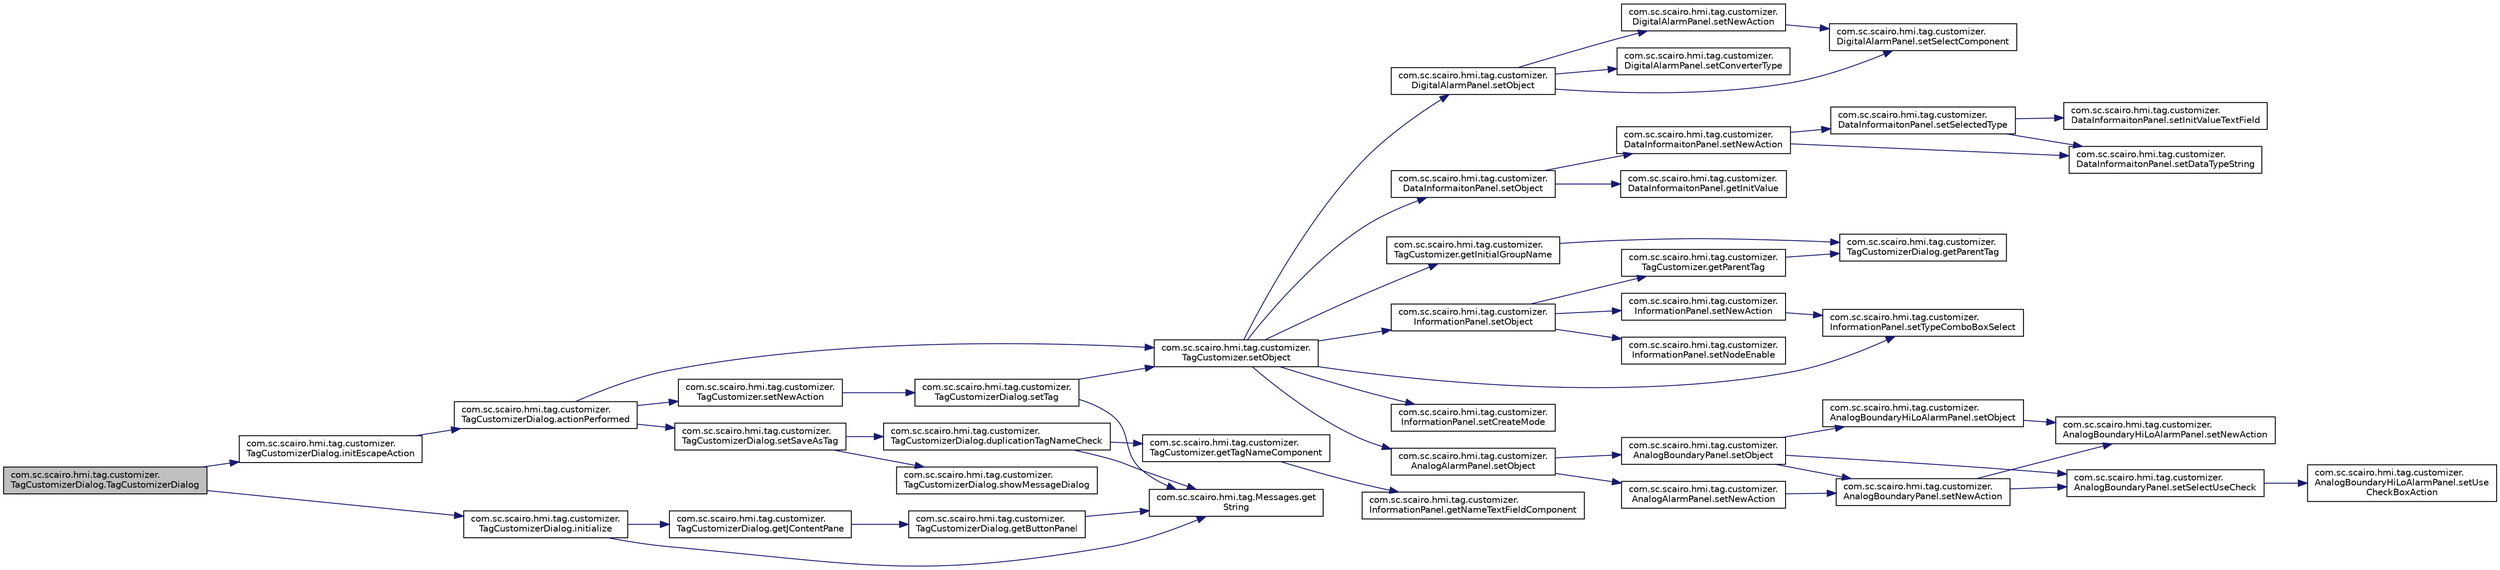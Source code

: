 digraph "com.sc.scairo.hmi.tag.customizer.TagCustomizerDialog.TagCustomizerDialog"
{
 // LATEX_PDF_SIZE
  edge [fontname="Helvetica",fontsize="10",labelfontname="Helvetica",labelfontsize="10"];
  node [fontname="Helvetica",fontsize="10",shape=record];
  rankdir="LR";
  Node1 [label="com.sc.scairo.hmi.tag.customizer.\lTagCustomizerDialog.TagCustomizerDialog",height=0.2,width=0.4,color="black", fillcolor="grey75", style="filled", fontcolor="black",tooltip=" "];
  Node1 -> Node2 [color="midnightblue",fontsize="10",style="solid",fontname="Helvetica"];
  Node2 [label="com.sc.scairo.hmi.tag.customizer.\lTagCustomizerDialog.initEscapeAction",height=0.2,width=0.4,color="black", fillcolor="white", style="filled",URL="$classcom_1_1sc_1_1scairo_1_1hmi_1_1tag_1_1customizer_1_1_tag_customizer_dialog.html#a4b9eaec90e9438d168233cdda3cbc0a4",tooltip=" "];
  Node2 -> Node3 [color="midnightblue",fontsize="10",style="solid",fontname="Helvetica"];
  Node3 [label="com.sc.scairo.hmi.tag.customizer.\lTagCustomizerDialog.actionPerformed",height=0.2,width=0.4,color="black", fillcolor="white", style="filled",URL="$classcom_1_1sc_1_1scairo_1_1hmi_1_1tag_1_1customizer_1_1_tag_customizer_dialog.html#ad7d18aa69a371fa4af76876c20be5c37",tooltip=" "];
  Node3 -> Node4 [color="midnightblue",fontsize="10",style="solid",fontname="Helvetica"];
  Node4 [label="com.sc.scairo.hmi.tag.customizer.\lTagCustomizer.setNewAction",height=0.2,width=0.4,color="black", fillcolor="white", style="filled",URL="$classcom_1_1sc_1_1scairo_1_1hmi_1_1tag_1_1customizer_1_1_tag_customizer.html#abbe2ccf4c832978b3c339263a9522f6e",tooltip=" "];
  Node4 -> Node5 [color="midnightblue",fontsize="10",style="solid",fontname="Helvetica"];
  Node5 [label="com.sc.scairo.hmi.tag.customizer.\lTagCustomizerDialog.setTag",height=0.2,width=0.4,color="black", fillcolor="white", style="filled",URL="$classcom_1_1sc_1_1scairo_1_1hmi_1_1tag_1_1customizer_1_1_tag_customizer_dialog.html#a0456908b86d06b9b9037fc92f2f819e8",tooltip=" "];
  Node5 -> Node6 [color="midnightblue",fontsize="10",style="solid",fontname="Helvetica"];
  Node6 [label="com.sc.scairo.hmi.tag.Messages.get\lString",height=0.2,width=0.4,color="black", fillcolor="white", style="filled",URL="$classcom_1_1sc_1_1scairo_1_1hmi_1_1tag_1_1_messages.html#a355064bf21250f7f7a71fe927ade06ea",tooltip=" "];
  Node5 -> Node7 [color="midnightblue",fontsize="10",style="solid",fontname="Helvetica"];
  Node7 [label="com.sc.scairo.hmi.tag.customizer.\lTagCustomizer.setObject",height=0.2,width=0.4,color="black", fillcolor="white", style="filled",URL="$classcom_1_1sc_1_1scairo_1_1hmi_1_1tag_1_1customizer_1_1_tag_customizer.html#a19215b7d8b7891b8370520914a9b62f6",tooltip=" "];
  Node7 -> Node8 [color="midnightblue",fontsize="10",style="solid",fontname="Helvetica"];
  Node8 [label="com.sc.scairo.hmi.tag.customizer.\lTagCustomizer.getInitialGroupName",height=0.2,width=0.4,color="black", fillcolor="white", style="filled",URL="$classcom_1_1sc_1_1scairo_1_1hmi_1_1tag_1_1customizer_1_1_tag_customizer.html#a75d03a180633c3e9430c75989379a5d5",tooltip=" "];
  Node8 -> Node9 [color="midnightblue",fontsize="10",style="solid",fontname="Helvetica"];
  Node9 [label="com.sc.scairo.hmi.tag.customizer.\lTagCustomizerDialog.getParentTag",height=0.2,width=0.4,color="black", fillcolor="white", style="filled",URL="$classcom_1_1sc_1_1scairo_1_1hmi_1_1tag_1_1customizer_1_1_tag_customizer_dialog.html#ad5a0372a5c02fc4ae4b0f404d687884d",tooltip=" "];
  Node7 -> Node10 [color="midnightblue",fontsize="10",style="solid",fontname="Helvetica"];
  Node10 [label="com.sc.scairo.hmi.tag.customizer.\lInformationPanel.setCreateMode",height=0.2,width=0.4,color="black", fillcolor="white", style="filled",URL="$classcom_1_1sc_1_1scairo_1_1hmi_1_1tag_1_1customizer_1_1_information_panel.html#a422ce395a91e3bb61e489362cb7d4e22",tooltip=" "];
  Node7 -> Node11 [color="midnightblue",fontsize="10",style="solid",fontname="Helvetica"];
  Node11 [label="com.sc.scairo.hmi.tag.customizer.\lAnalogAlarmPanel.setObject",height=0.2,width=0.4,color="black", fillcolor="white", style="filled",URL="$classcom_1_1sc_1_1scairo_1_1hmi_1_1tag_1_1customizer_1_1_analog_alarm_panel.html#a1cda6319d108feddab8ee3f3b600e9b0",tooltip=" "];
  Node11 -> Node12 [color="midnightblue",fontsize="10",style="solid",fontname="Helvetica"];
  Node12 [label="com.sc.scairo.hmi.tag.customizer.\lAnalogAlarmPanel.setNewAction",height=0.2,width=0.4,color="black", fillcolor="white", style="filled",URL="$classcom_1_1sc_1_1scairo_1_1hmi_1_1tag_1_1customizer_1_1_analog_alarm_panel.html#afc4b422322045f7faf95740b11089f65",tooltip=" "];
  Node12 -> Node13 [color="midnightblue",fontsize="10",style="solid",fontname="Helvetica"];
  Node13 [label="com.sc.scairo.hmi.tag.customizer.\lAnalogBoundaryPanel.setNewAction",height=0.2,width=0.4,color="black", fillcolor="white", style="filled",URL="$classcom_1_1sc_1_1scairo_1_1hmi_1_1tag_1_1customizer_1_1_analog_boundary_panel.html#a2b360ec6a7b550ddaa30f8e9b471f04e",tooltip=" "];
  Node13 -> Node14 [color="midnightblue",fontsize="10",style="solid",fontname="Helvetica"];
  Node14 [label="com.sc.scairo.hmi.tag.customizer.\lAnalogBoundaryHiLoAlarmPanel.setNewAction",height=0.2,width=0.4,color="black", fillcolor="white", style="filled",URL="$classcom_1_1sc_1_1scairo_1_1hmi_1_1tag_1_1customizer_1_1_analog_boundary_hi_lo_alarm_panel.html#a1d74ac8516d5e5075c605dd102d3f5c1",tooltip=" "];
  Node13 -> Node15 [color="midnightblue",fontsize="10",style="solid",fontname="Helvetica"];
  Node15 [label="com.sc.scairo.hmi.tag.customizer.\lAnalogBoundaryPanel.setSelectUseCheck",height=0.2,width=0.4,color="black", fillcolor="white", style="filled",URL="$classcom_1_1sc_1_1scairo_1_1hmi_1_1tag_1_1customizer_1_1_analog_boundary_panel.html#a3f53a9849cb7d864c989aa15c38b0f98",tooltip=" "];
  Node15 -> Node16 [color="midnightblue",fontsize="10",style="solid",fontname="Helvetica"];
  Node16 [label="com.sc.scairo.hmi.tag.customizer.\lAnalogBoundaryHiLoAlarmPanel.setUse\lCheckBoxAction",height=0.2,width=0.4,color="black", fillcolor="white", style="filled",URL="$classcom_1_1sc_1_1scairo_1_1hmi_1_1tag_1_1customizer_1_1_analog_boundary_hi_lo_alarm_panel.html#abc42a3bd983b6b033ecbfbd1d464066d",tooltip=" "];
  Node11 -> Node17 [color="midnightblue",fontsize="10",style="solid",fontname="Helvetica"];
  Node17 [label="com.sc.scairo.hmi.tag.customizer.\lAnalogBoundaryPanel.setObject",height=0.2,width=0.4,color="black", fillcolor="white", style="filled",URL="$classcom_1_1sc_1_1scairo_1_1hmi_1_1tag_1_1customizer_1_1_analog_boundary_panel.html#a78f421794f6c0ca4ef9cc8a39ea01d0a",tooltip=" "];
  Node17 -> Node13 [color="midnightblue",fontsize="10",style="solid",fontname="Helvetica"];
  Node17 -> Node18 [color="midnightblue",fontsize="10",style="solid",fontname="Helvetica"];
  Node18 [label="com.sc.scairo.hmi.tag.customizer.\lAnalogBoundaryHiLoAlarmPanel.setObject",height=0.2,width=0.4,color="black", fillcolor="white", style="filled",URL="$classcom_1_1sc_1_1scairo_1_1hmi_1_1tag_1_1customizer_1_1_analog_boundary_hi_lo_alarm_panel.html#aece4db37fcd5a39f84eb78e1accafa9b",tooltip=" "];
  Node18 -> Node14 [color="midnightblue",fontsize="10",style="solid",fontname="Helvetica"];
  Node17 -> Node15 [color="midnightblue",fontsize="10",style="solid",fontname="Helvetica"];
  Node7 -> Node19 [color="midnightblue",fontsize="10",style="solid",fontname="Helvetica"];
  Node19 [label="com.sc.scairo.hmi.tag.customizer.\lDigitalAlarmPanel.setObject",height=0.2,width=0.4,color="black", fillcolor="white", style="filled",URL="$classcom_1_1sc_1_1scairo_1_1hmi_1_1tag_1_1customizer_1_1_digital_alarm_panel.html#a1b460d8f59d61d07243e9d4b9ead849d",tooltip=" "];
  Node19 -> Node20 [color="midnightblue",fontsize="10",style="solid",fontname="Helvetica"];
  Node20 [label="com.sc.scairo.hmi.tag.customizer.\lDigitalAlarmPanel.setConverterType",height=0.2,width=0.4,color="black", fillcolor="white", style="filled",URL="$classcom_1_1sc_1_1scairo_1_1hmi_1_1tag_1_1customizer_1_1_digital_alarm_panel.html#a5e554f557fbb8862a93ee8174767514e",tooltip=" "];
  Node19 -> Node21 [color="midnightblue",fontsize="10",style="solid",fontname="Helvetica"];
  Node21 [label="com.sc.scairo.hmi.tag.customizer.\lDigitalAlarmPanel.setNewAction",height=0.2,width=0.4,color="black", fillcolor="white", style="filled",URL="$classcom_1_1sc_1_1scairo_1_1hmi_1_1tag_1_1customizer_1_1_digital_alarm_panel.html#a6abbb549453be36757a157ace54db135",tooltip=" "];
  Node21 -> Node22 [color="midnightblue",fontsize="10",style="solid",fontname="Helvetica"];
  Node22 [label="com.sc.scairo.hmi.tag.customizer.\lDigitalAlarmPanel.setSelectComponent",height=0.2,width=0.4,color="black", fillcolor="white", style="filled",URL="$classcom_1_1sc_1_1scairo_1_1hmi_1_1tag_1_1customizer_1_1_digital_alarm_panel.html#a95ae750dc52b04df64a05829e372fa27",tooltip=" "];
  Node19 -> Node22 [color="midnightblue",fontsize="10",style="solid",fontname="Helvetica"];
  Node7 -> Node23 [color="midnightblue",fontsize="10",style="solid",fontname="Helvetica"];
  Node23 [label="com.sc.scairo.hmi.tag.customizer.\lInformationPanel.setObject",height=0.2,width=0.4,color="black", fillcolor="white", style="filled",URL="$classcom_1_1sc_1_1scairo_1_1hmi_1_1tag_1_1customizer_1_1_information_panel.html#a0a5c02e5862940458c6345ae8555e431",tooltip=" "];
  Node23 -> Node24 [color="midnightblue",fontsize="10",style="solid",fontname="Helvetica"];
  Node24 [label="com.sc.scairo.hmi.tag.customizer.\lTagCustomizer.getParentTag",height=0.2,width=0.4,color="black", fillcolor="white", style="filled",URL="$classcom_1_1sc_1_1scairo_1_1hmi_1_1tag_1_1customizer_1_1_tag_customizer.html#a7cd929c691cea4e8d2e22a30ef8c8d9f",tooltip=" "];
  Node24 -> Node9 [color="midnightblue",fontsize="10",style="solid",fontname="Helvetica"];
  Node23 -> Node25 [color="midnightblue",fontsize="10",style="solid",fontname="Helvetica"];
  Node25 [label="com.sc.scairo.hmi.tag.customizer.\lInformationPanel.setNewAction",height=0.2,width=0.4,color="black", fillcolor="white", style="filled",URL="$classcom_1_1sc_1_1scairo_1_1hmi_1_1tag_1_1customizer_1_1_information_panel.html#aac928d3ff8a116f29e2d01ffb7c68ce6",tooltip=" "];
  Node25 -> Node26 [color="midnightblue",fontsize="10",style="solid",fontname="Helvetica"];
  Node26 [label="com.sc.scairo.hmi.tag.customizer.\lInformationPanel.setTypeComboBoxSelect",height=0.2,width=0.4,color="black", fillcolor="white", style="filled",URL="$classcom_1_1sc_1_1scairo_1_1hmi_1_1tag_1_1customizer_1_1_information_panel.html#a87dde18d842475b816ca6c43e98cdba9",tooltip=" "];
  Node23 -> Node27 [color="midnightblue",fontsize="10",style="solid",fontname="Helvetica"];
  Node27 [label="com.sc.scairo.hmi.tag.customizer.\lInformationPanel.setNodeEnable",height=0.2,width=0.4,color="black", fillcolor="white", style="filled",URL="$classcom_1_1sc_1_1scairo_1_1hmi_1_1tag_1_1customizer_1_1_information_panel.html#a7032443575d85496cddaf43fc143d620",tooltip=" "];
  Node7 -> Node28 [color="midnightblue",fontsize="10",style="solid",fontname="Helvetica"];
  Node28 [label="com.sc.scairo.hmi.tag.customizer.\lDataInformaitonPanel.setObject",height=0.2,width=0.4,color="black", fillcolor="white", style="filled",URL="$classcom_1_1sc_1_1scairo_1_1hmi_1_1tag_1_1customizer_1_1_data_informaiton_panel.html#a62b0d0d806c418896b17605a8b83e10d",tooltip=" "];
  Node28 -> Node29 [color="midnightblue",fontsize="10",style="solid",fontname="Helvetica"];
  Node29 [label="com.sc.scairo.hmi.tag.customizer.\lDataInformaitonPanel.getInitValue",height=0.2,width=0.4,color="black", fillcolor="white", style="filled",URL="$classcom_1_1sc_1_1scairo_1_1hmi_1_1tag_1_1customizer_1_1_data_informaiton_panel.html#a9c9751c7ed63aa8f16e38df225365f24",tooltip=" "];
  Node28 -> Node30 [color="midnightblue",fontsize="10",style="solid",fontname="Helvetica"];
  Node30 [label="com.sc.scairo.hmi.tag.customizer.\lDataInformaitonPanel.setNewAction",height=0.2,width=0.4,color="black", fillcolor="white", style="filled",URL="$classcom_1_1sc_1_1scairo_1_1hmi_1_1tag_1_1customizer_1_1_data_informaiton_panel.html#a5887aa01d3e91b592a406357c3734f25",tooltip=" "];
  Node30 -> Node31 [color="midnightblue",fontsize="10",style="solid",fontname="Helvetica"];
  Node31 [label="com.sc.scairo.hmi.tag.customizer.\lDataInformaitonPanel.setDataTypeString",height=0.2,width=0.4,color="black", fillcolor="white", style="filled",URL="$classcom_1_1sc_1_1scairo_1_1hmi_1_1tag_1_1customizer_1_1_data_informaiton_panel.html#ab8bd74958b2836976cd2d40a0706deb6",tooltip=" "];
  Node30 -> Node32 [color="midnightblue",fontsize="10",style="solid",fontname="Helvetica"];
  Node32 [label="com.sc.scairo.hmi.tag.customizer.\lDataInformaitonPanel.setSelectedType",height=0.2,width=0.4,color="black", fillcolor="white", style="filled",URL="$classcom_1_1sc_1_1scairo_1_1hmi_1_1tag_1_1customizer_1_1_data_informaiton_panel.html#a09fd68ab60481e50cbd81e5a1d5bef0d",tooltip=" "];
  Node32 -> Node31 [color="midnightblue",fontsize="10",style="solid",fontname="Helvetica"];
  Node32 -> Node33 [color="midnightblue",fontsize="10",style="solid",fontname="Helvetica"];
  Node33 [label="com.sc.scairo.hmi.tag.customizer.\lDataInformaitonPanel.setInitValueTextField",height=0.2,width=0.4,color="black", fillcolor="white", style="filled",URL="$classcom_1_1sc_1_1scairo_1_1hmi_1_1tag_1_1customizer_1_1_data_informaiton_panel.html#abbf9e2ecd001136eb78ee196cfccb39d",tooltip=" "];
  Node7 -> Node26 [color="midnightblue",fontsize="10",style="solid",fontname="Helvetica"];
  Node3 -> Node7 [color="midnightblue",fontsize="10",style="solid",fontname="Helvetica"];
  Node3 -> Node34 [color="midnightblue",fontsize="10",style="solid",fontname="Helvetica"];
  Node34 [label="com.sc.scairo.hmi.tag.customizer.\lTagCustomizerDialog.setSaveAsTag",height=0.2,width=0.4,color="black", fillcolor="white", style="filled",URL="$classcom_1_1sc_1_1scairo_1_1hmi_1_1tag_1_1customizer_1_1_tag_customizer_dialog.html#a6ab0ac1dfc4d45a25055be55ffb85e51",tooltip=" "];
  Node34 -> Node35 [color="midnightblue",fontsize="10",style="solid",fontname="Helvetica"];
  Node35 [label="com.sc.scairo.hmi.tag.customizer.\lTagCustomizerDialog.duplicationTagNameCheck",height=0.2,width=0.4,color="black", fillcolor="white", style="filled",URL="$classcom_1_1sc_1_1scairo_1_1hmi_1_1tag_1_1customizer_1_1_tag_customizer_dialog.html#aec8054b3ab46969e8386551271c436ae",tooltip=" "];
  Node35 -> Node6 [color="midnightblue",fontsize="10",style="solid",fontname="Helvetica"];
  Node35 -> Node36 [color="midnightblue",fontsize="10",style="solid",fontname="Helvetica"];
  Node36 [label="com.sc.scairo.hmi.tag.customizer.\lTagCustomizer.getTagNameComponent",height=0.2,width=0.4,color="black", fillcolor="white", style="filled",URL="$classcom_1_1sc_1_1scairo_1_1hmi_1_1tag_1_1customizer_1_1_tag_customizer.html#a05ad3ab2d2014d61e6fbb2e9be6b9113",tooltip=" "];
  Node36 -> Node37 [color="midnightblue",fontsize="10",style="solid",fontname="Helvetica"];
  Node37 [label="com.sc.scairo.hmi.tag.customizer.\lInformationPanel.getNameTextFieldComponent",height=0.2,width=0.4,color="black", fillcolor="white", style="filled",URL="$classcom_1_1sc_1_1scairo_1_1hmi_1_1tag_1_1customizer_1_1_information_panel.html#ad744f84a98040689042f63c940028830",tooltip=" "];
  Node34 -> Node38 [color="midnightblue",fontsize="10",style="solid",fontname="Helvetica"];
  Node38 [label="com.sc.scairo.hmi.tag.customizer.\lTagCustomizerDialog.showMessageDialog",height=0.2,width=0.4,color="black", fillcolor="white", style="filled",URL="$classcom_1_1sc_1_1scairo_1_1hmi_1_1tag_1_1customizer_1_1_tag_customizer_dialog.html#abcc066f7480a197b4cee61752c63e59c",tooltip=" "];
  Node1 -> Node39 [color="midnightblue",fontsize="10",style="solid",fontname="Helvetica"];
  Node39 [label="com.sc.scairo.hmi.tag.customizer.\lTagCustomizerDialog.initialize",height=0.2,width=0.4,color="black", fillcolor="white", style="filled",URL="$classcom_1_1sc_1_1scairo_1_1hmi_1_1tag_1_1customizer_1_1_tag_customizer_dialog.html#abd67ca5009b77da93d61a930a2681438",tooltip=" "];
  Node39 -> Node40 [color="midnightblue",fontsize="10",style="solid",fontname="Helvetica"];
  Node40 [label="com.sc.scairo.hmi.tag.customizer.\lTagCustomizerDialog.getJContentPane",height=0.2,width=0.4,color="black", fillcolor="white", style="filled",URL="$classcom_1_1sc_1_1scairo_1_1hmi_1_1tag_1_1customizer_1_1_tag_customizer_dialog.html#a7a16481c9ee5d36a430c6f2433d55725",tooltip=" "];
  Node40 -> Node41 [color="midnightblue",fontsize="10",style="solid",fontname="Helvetica"];
  Node41 [label="com.sc.scairo.hmi.tag.customizer.\lTagCustomizerDialog.getButtonPanel",height=0.2,width=0.4,color="black", fillcolor="white", style="filled",URL="$classcom_1_1sc_1_1scairo_1_1hmi_1_1tag_1_1customizer_1_1_tag_customizer_dialog.html#afd18f7e701344a32c8dbf517584f90a9",tooltip=" "];
  Node41 -> Node6 [color="midnightblue",fontsize="10",style="solid",fontname="Helvetica"];
  Node39 -> Node6 [color="midnightblue",fontsize="10",style="solid",fontname="Helvetica"];
}
